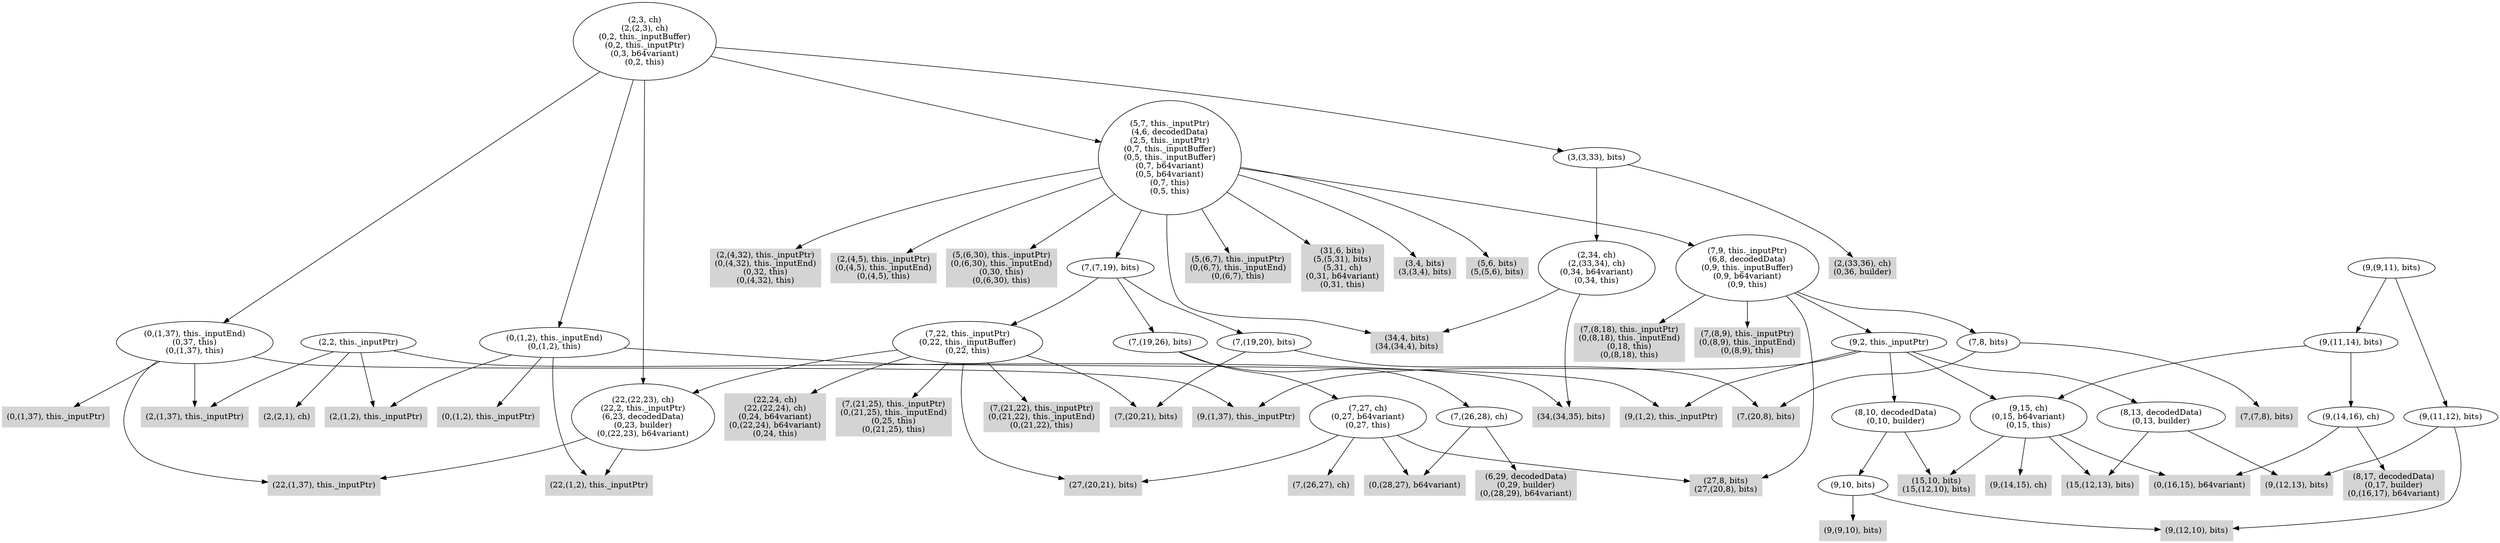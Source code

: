 digraph { 
1990 [shape=box,style=filled,color=".0 .0 .83",label="(0,(1,37), this._inputPtr)"];
1991 [shape=box,style=filled,color=".0 .0 .83",label="(2,(1,37), this._inputPtr)"];
1992 [shape=box,style=filled,color=".0 .0 .83",label="(22,(1,37), this._inputPtr)"];
1993 [shape=box,style=filled,color=".0 .0 .83",label="(9,(1,37), this._inputPtr)"];
1994 [label="(0,(1,37), this._inputEnd)\n(0,37, this)\n(0,(1,37), this)"];
1995 [shape=box,style=filled,color=".0 .0 .83",label="(0,(1,2), this._inputPtr)"];
1996 [shape=box,style=filled,color=".0 .0 .83",label="(2,(1,2), this._inputPtr)"];
1997 [shape=box,style=filled,color=".0 .0 .83",label="(22,(1,2), this._inputPtr)"];
1998 [shape=box,style=filled,color=".0 .0 .83",label="(9,(1,2), this._inputPtr)"];
1999 [label="(0,(1,2), this._inputEnd)\n(0,(1,2), this)"];
2000 [shape=box,style=filled,color=".0 .0 .83",label="(2,(4,32), this._inputPtr)\n(0,(4,32), this._inputEnd)\n(0,32, this)\n(0,(4,32), this)"];
2001 [shape=box,style=filled,color=".0 .0 .83",label="(2,(4,5), this._inputPtr)\n(0,(4,5), this._inputEnd)\n(0,(4,5), this)"];
2002 [shape=box,style=filled,color=".0 .0 .83",label="(5,(6,30), this._inputPtr)\n(0,(6,30), this._inputEnd)\n(0,30, this)\n(0,(6,30), this)"];
2003 [shape=box,style=filled,color=".0 .0 .83",label="(5,(6,7), this._inputPtr)\n(0,(6,7), this._inputEnd)\n(0,(6,7), this)"];
2004 [shape=box,style=filled,color=".0 .0 .83",label="(7,(8,18), this._inputPtr)\n(0,(8,18), this._inputEnd)\n(0,18, this)\n(0,(8,18), this)"];
2005 [shape=box,style=filled,color=".0 .0 .83",label="(7,(8,9), this._inputPtr)\n(0,(8,9), this._inputEnd)\n(0,(8,9), this)"];
2006 [shape=box,style=filled,color=".0 .0 .83",label="(0,(16,15), b64variant)"];
2007 [shape=box,style=filled,color=".0 .0 .83",label="(9,(14,15), ch)"];
2008 [shape=box,style=filled,color=".0 .0 .83",label="(15,(12,13), bits)"];
2009 [shape=box,style=filled,color=".0 .0 .83",label="(15,10, bits)\n(15,(12,10), bits)"];
2010 [label="(9,15, ch)\n(0,15, b64variant)\n(0,15, this)"];
2011 [shape=box,style=filled,color=".0 .0 .83",label="(8,17, decodedData)\n(0,17, builder)\n(0,(16,17), b64variant)"];
2012 [shape=box,style=filled,color=".0 .0 .83",label="(9,(9,10), bits)"];
2013 [shape=box,style=filled,color=".0 .0 .83",label="(9,(12,10), bits)"];
2014 [label="(9,10, bits)"];
2015 [label="(8,10, decodedData)\n(0,10, builder)"];
2016 [shape=box,style=filled,color=".0 .0 .83",label="(9,(12,13), bits)"];
2017 [label="(8,13, decodedData)\n(0,13, builder)"];
2018 [shape=box,style=filled,color=".0 .0 .83",label="(7,(7,8), bits)"];
2019 [shape=box,style=filled,color=".0 .0 .83",label="(7,(20,8), bits)"];
2020 [label="(7,8, bits)"];
2021 [shape=box,style=filled,color=".0 .0 .83",label="(27,8, bits)\n(27,(20,8), bits)"];
2022 [label="(9,(11,12), bits)"];
2023 [label="(9,2, this._inputPtr)"];
2024 [label="(9,(14,16), ch)"];
2025 [label="(9,(11,14), bits)"];
2026 [label="(9,(9,11), bits)"];
2027 [label="(7,9, this._inputPtr)\n(6,8, decodedData)\n(0,9, this._inputBuffer)\n(0,9, b64variant)\n(0,9, this)"];
2028 [shape=box,style=filled,color=".0 .0 .83",label="(7,(21,25), this._inputPtr)\n(0,(21,25), this._inputEnd)\n(0,25, this)\n(0,(21,25), this)"];
2029 [shape=box,style=filled,color=".0 .0 .83",label="(7,(21,22), this._inputPtr)\n(0,(21,22), this._inputEnd)\n(0,(21,22), this)"];
2030 [shape=box,style=filled,color=".0 .0 .83",label="(22,24, ch)\n(22,(22,24), ch)\n(0,24, b64variant)\n(0,(22,24), b64variant)\n(0,24, this)"];
2031 [label="(22,(22,23), ch)\n(22,2, this._inputPtr)\n(6,23, decodedData)\n(0,23, builder)\n(0,(22,23), b64variant)"];
2032 [shape=box,style=filled,color=".0 .0 .83",label="(7,(20,21), bits)"];
2033 [shape=box,style=filled,color=".0 .0 .83",label="(27,(20,21), bits)"];
2034 [label="(7,22, this._inputPtr)\n(0,22, this._inputBuffer)\n(0,22, this)"];
2035 [shape=box,style=filled,color=".0 .0 .83",label="(0,(28,27), b64variant)"];
2036 [shape=box,style=filled,color=".0 .0 .83",label="(7,(26,27), ch)"];
2037 [label="(7,27, ch)\n(0,27, b64variant)\n(0,27, this)"];
2038 [shape=box,style=filled,color=".0 .0 .83",label="(31,6, bits)\n(5,(5,31), bits)\n(5,31, ch)\n(0,31, b64variant)\n(0,31, this)"];
2039 [shape=box,style=filled,color=".0 .0 .83",label="(6,29, decodedData)\n(0,29, builder)\n(0,(28,29), b64variant)"];
2040 [shape=box,style=filled,color=".0 .0 .83",label="(3,4, bits)\n(3,(3,4), bits)"];
2041 [shape=box,style=filled,color=".0 .0 .83",label="(34,4, bits)\n(34,(34,4), bits)"];
2042 [shape=box,style=filled,color=".0 .0 .83",label="(5,6, bits)\n(5,(5,6), bits)"];
2043 [label="(7,(26,28), ch)"];
2044 [label="(7,(19,26), bits)"];
2045 [label="(7,(19,20), bits)"];
2046 [label="(7,(7,19), bits)"];
2047 [label="(5,7, this._inputPtr)\n(4,6, decodedData)\n(2,5, this._inputPtr)\n(0,7, this._inputBuffer)\n(0,5, this._inputBuffer)\n(0,7, b64variant)\n(0,5, b64variant)\n(0,7, this)\n(0,5, this)"];
2048 [shape=box,style=filled,color=".0 .0 .83",label="(34,(34,35), bits)"];
2049 [label="(2,34, ch)\n(2,(33,34), ch)\n(0,34, b64variant)\n(0,34, this)"];
2050 [shape=box,style=filled,color=".0 .0 .83",label="(2,(33,36), ch)\n(0,36, builder)"];
2051 [shape=box,style=filled,color=".0 .0 .83",label="(2,(2,1), ch)"];
2052 [label="(2,2, this._inputPtr)"];
2053 [label="(3,(3,33), bits)"];
2054 [label="(2,3, ch)\n(2,(2,3), ch)\n(0,2, this._inputBuffer)\n(0,2, this._inputPtr)\n(0,3, b64variant)\n(0,2, this)"];
1994 -> 1990;
1994 -> 1991;
1994 -> 1992;
1994 -> 1993;
1999 -> 1995;
1999 -> 1996;
1999 -> 1997;
1999 -> 1998;
2010 -> 2006;
2010 -> 2007;
2010 -> 2008;
2010 -> 2009;
2014 -> 2012;
2014 -> 2013;
2015 -> 2009;
2015 -> 2014;
2017 -> 2008;
2017 -> 2016;
2020 -> 2018;
2020 -> 2019;
2022 -> 2013;
2022 -> 2016;
2023 -> 1993;
2023 -> 1998;
2023 -> 2010;
2023 -> 2015;
2023 -> 2017;
2024 -> 2006;
2024 -> 2011;
2025 -> 2010;
2025 -> 2024;
2026 -> 2022;
2026 -> 2025;
2027 -> 2004;
2027 -> 2005;
2027 -> 2020;
2027 -> 2021;
2027 -> 2023;
2031 -> 1992;
2031 -> 1997;
2034 -> 2028;
2034 -> 2029;
2034 -> 2030;
2034 -> 2031;
2034 -> 2032;
2034 -> 2033;
2037 -> 2021;
2037 -> 2033;
2037 -> 2035;
2037 -> 2036;
2043 -> 2035;
2043 -> 2039;
2044 -> 2037;
2044 -> 2043;
2045 -> 2019;
2045 -> 2032;
2046 -> 2034;
2046 -> 2044;
2046 -> 2045;
2047 -> 2000;
2047 -> 2001;
2047 -> 2002;
2047 -> 2003;
2047 -> 2027;
2047 -> 2038;
2047 -> 2040;
2047 -> 2041;
2047 -> 2042;
2047 -> 2046;
2049 -> 2041;
2049 -> 2048;
2052 -> 1991;
2052 -> 1996;
2052 -> 2048;
2052 -> 2051;
2053 -> 2049;
2053 -> 2050;
2054 -> 1994;
2054 -> 1999;
2054 -> 2031;
2054 -> 2047;
2054 -> 2053;
}